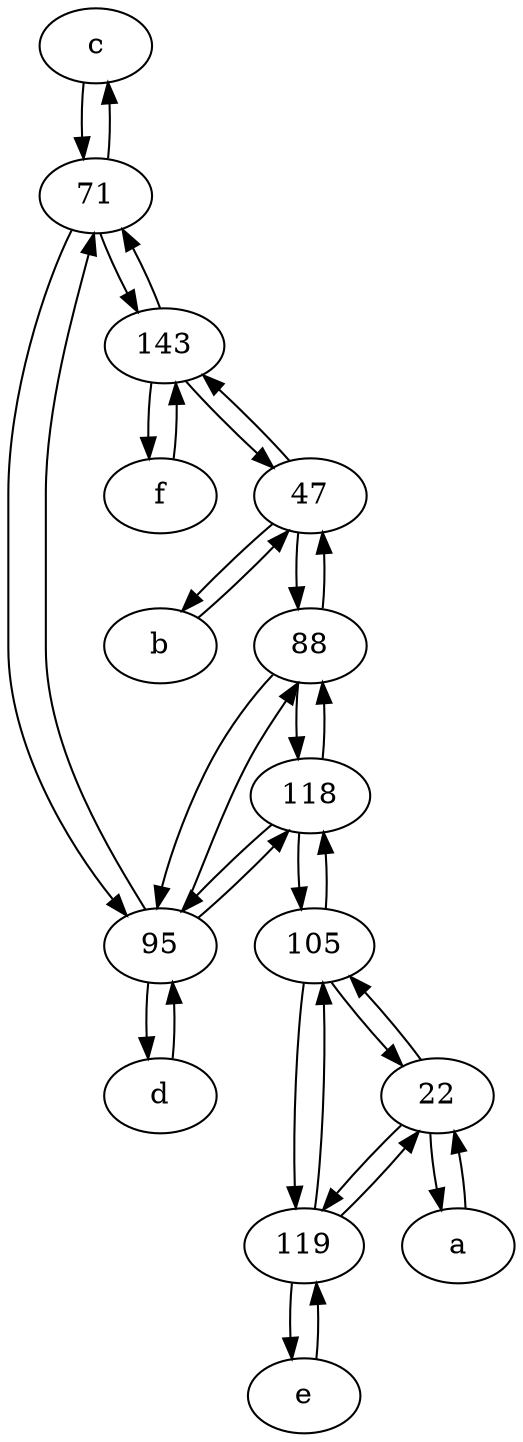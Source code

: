 digraph  {
	c [pos="20,10!"];
	e [pos="30,50!"];
	b [pos="50,20!"];
	105;
	118;
	71;
	95;
	a [pos="40,10!"];
	143;
	f [pos="15,45!"];
	119;
	88;
	22;
	47;
	d [pos="20,30!"];
	c -> 71;
	118 -> 88;
	47 -> b;
	143 -> 47;
	47 -> 88;
	143 -> 71;
	b -> 47;
	88 -> 95;
	71 -> 95;
	95 -> 88;
	95 -> 71;
	88 -> 118;
	e -> 119;
	119 -> e;
	143 -> f;
	d -> 95;
	f -> 143;
	71 -> c;
	95 -> d;
	119 -> 105;
	a -> 22;
	105 -> 118;
	47 -> 143;
	71 -> 143;
	22 -> 105;
	118 -> 95;
	95 -> 118;
	88 -> 47;
	22 -> a;
	105 -> 119;
	118 -> 105;
	105 -> 22;
	22 -> 119;
	119 -> 22;

	}
